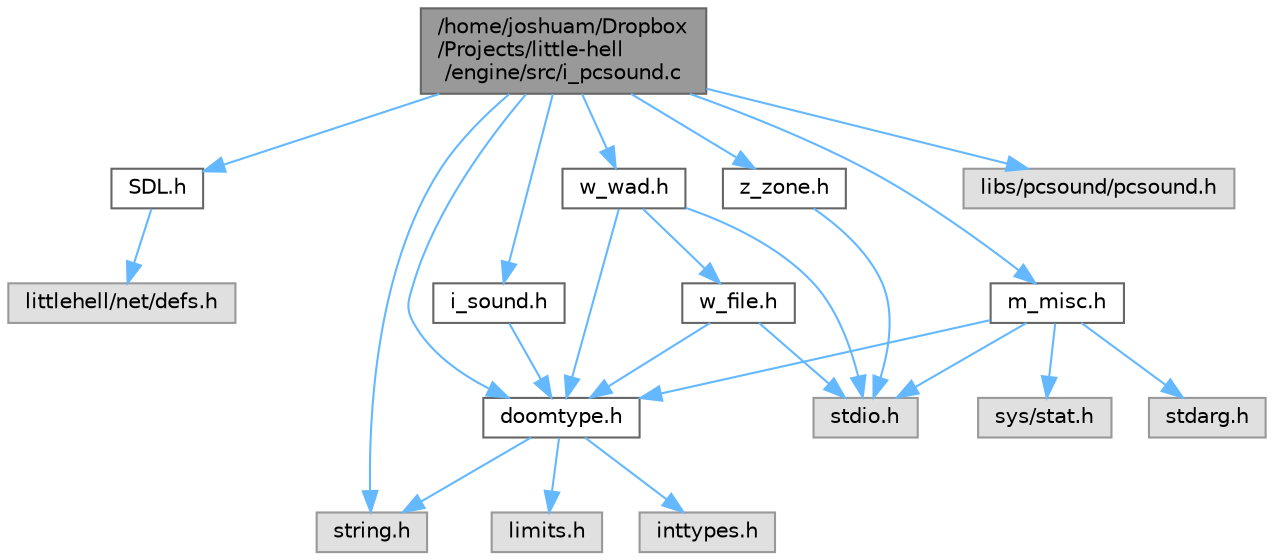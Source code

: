 digraph "/home/joshuam/Dropbox/Projects/little-hell/engine/src/i_pcsound.c"
{
 // LATEX_PDF_SIZE
  bgcolor="transparent";
  edge [fontname=Helvetica,fontsize=10,labelfontname=Helvetica,labelfontsize=10];
  node [fontname=Helvetica,fontsize=10,shape=box,height=0.2,width=0.4];
  Node1 [label="/home/joshuam/Dropbox\l/Projects/little-hell\l/engine/src/i_pcsound.c",height=0.2,width=0.4,color="gray40", fillcolor="grey60", style="filled", fontcolor="black",tooltip=" "];
  Node1 -> Node2 [color="steelblue1",style="solid"];
  Node2 [label="SDL.h",height=0.2,width=0.4,color="grey40", fillcolor="white", style="filled",URL="$sdl_8h.html",tooltip=" "];
  Node2 -> Node3 [color="steelblue1",style="solid"];
  Node3 [label="littlehell/net/defs.h",height=0.2,width=0.4,color="grey60", fillcolor="#E0E0E0", style="filled",tooltip=" "];
  Node1 -> Node4 [color="steelblue1",style="solid"];
  Node4 [label="string.h",height=0.2,width=0.4,color="grey60", fillcolor="#E0E0E0", style="filled",tooltip=" "];
  Node1 -> Node5 [color="steelblue1",style="solid"];
  Node5 [label="doomtype.h",height=0.2,width=0.4,color="grey40", fillcolor="white", style="filled",URL="$doomtype_8h.html",tooltip=" "];
  Node5 -> Node4 [color="steelblue1",style="solid"];
  Node5 -> Node6 [color="steelblue1",style="solid"];
  Node6 [label="inttypes.h",height=0.2,width=0.4,color="grey60", fillcolor="#E0E0E0", style="filled",tooltip=" "];
  Node5 -> Node7 [color="steelblue1",style="solid"];
  Node7 [label="limits.h",height=0.2,width=0.4,color="grey60", fillcolor="#E0E0E0", style="filled",tooltip=" "];
  Node1 -> Node8 [color="steelblue1",style="solid"];
  Node8 [label="i_sound.h",height=0.2,width=0.4,color="grey40", fillcolor="white", style="filled",URL="$i__sound_8h.html",tooltip=" "];
  Node8 -> Node5 [color="steelblue1",style="solid"];
  Node1 -> Node9 [color="steelblue1",style="solid"];
  Node9 [label="m_misc.h",height=0.2,width=0.4,color="grey40", fillcolor="white", style="filled",URL="$m__misc_8h.html",tooltip=" "];
  Node9 -> Node10 [color="steelblue1",style="solid"];
  Node10 [label="stdio.h",height=0.2,width=0.4,color="grey60", fillcolor="#E0E0E0", style="filled",tooltip=" "];
  Node9 -> Node11 [color="steelblue1",style="solid"];
  Node11 [label="stdarg.h",height=0.2,width=0.4,color="grey60", fillcolor="#E0E0E0", style="filled",tooltip=" "];
  Node9 -> Node12 [color="steelblue1",style="solid"];
  Node12 [label="sys/stat.h",height=0.2,width=0.4,color="grey60", fillcolor="#E0E0E0", style="filled",tooltip=" "];
  Node9 -> Node5 [color="steelblue1",style="solid"];
  Node1 -> Node13 [color="steelblue1",style="solid"];
  Node13 [label="w_wad.h",height=0.2,width=0.4,color="grey40", fillcolor="white", style="filled",URL="$w__wad_8h.html",tooltip=" "];
  Node13 -> Node10 [color="steelblue1",style="solid"];
  Node13 -> Node5 [color="steelblue1",style="solid"];
  Node13 -> Node14 [color="steelblue1",style="solid"];
  Node14 [label="w_file.h",height=0.2,width=0.4,color="grey40", fillcolor="white", style="filled",URL="$w__file_8h.html",tooltip=" "];
  Node14 -> Node10 [color="steelblue1",style="solid"];
  Node14 -> Node5 [color="steelblue1",style="solid"];
  Node1 -> Node15 [color="steelblue1",style="solid"];
  Node15 [label="z_zone.h",height=0.2,width=0.4,color="grey40", fillcolor="white", style="filled",URL="$z__zone_8h.html",tooltip=" "];
  Node15 -> Node10 [color="steelblue1",style="solid"];
  Node1 -> Node16 [color="steelblue1",style="solid"];
  Node16 [label="libs/pcsound/pcsound.h",height=0.2,width=0.4,color="grey60", fillcolor="#E0E0E0", style="filled",tooltip=" "];
}
